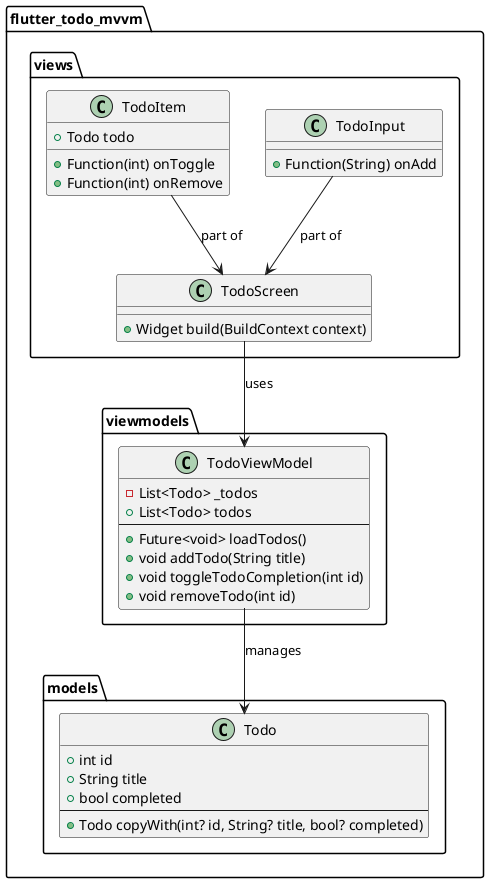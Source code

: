 @startuml "Flutter Todo MVVM Architecture"
package "flutter_todo_mvvm" {
    package "models" {
        class Todo {
            + int id
            + String title
            + bool completed
            --
            + Todo copyWith(int? id, String? title, bool? completed)
        }
    }

    package "viewmodels" {
        class TodoViewModel {
            - List<Todo> _todos
            + List<Todo> todos
            --
            + Future<void> loadTodos()
            + void addTodo(String title)
            + void toggleTodoCompletion(int id)
            + void removeTodo(int id)
        }
    }

    package "views" {
        class TodoScreen {
            + Widget build(BuildContext context)
        }

        class TodoInput {
            + Function(String) onAdd
        }

        class TodoItem {
            + Todo todo
            + Function(int) onToggle
            + Function(int) onRemove
        }
    }

    TodoViewModel --> Todo : manages
    TodoScreen --> TodoViewModel : uses
    TodoInput --> TodoScreen : part of
    TodoItem --> TodoScreen : part of
}
@enduml
